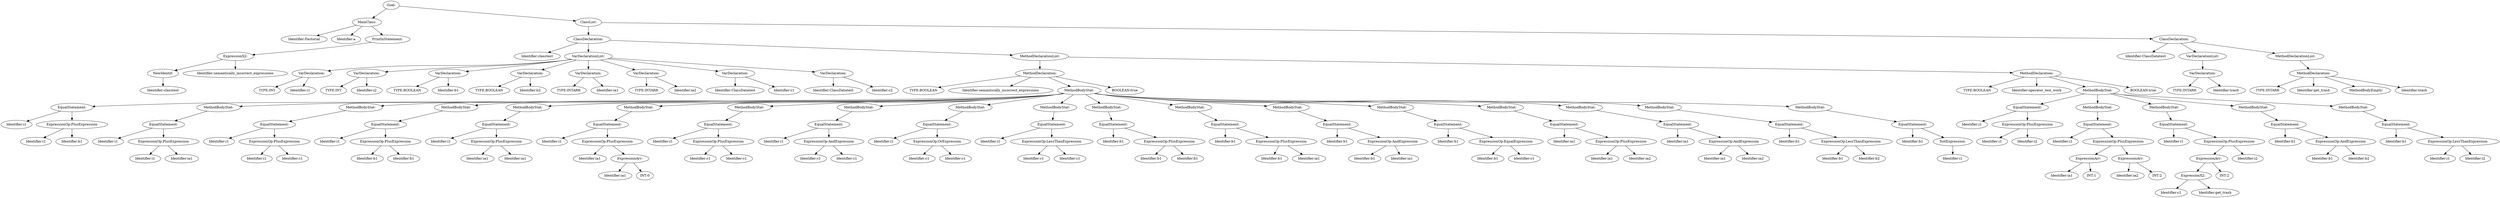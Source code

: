 digraph {
n0 [label="Goal:"];
n1 [label="MainClass:"];
n2 [label="Identifier:Factorial"];
n1 -> n2
n3 [label="Identifier:a"];
n1 -> n3
n4 [label="PrintlnStatement:"];
n5 [label="ExpressionX2:"];
n6 [label="NewIdentif:"];
n7 [label="Identifier:classtest"];
n6 -> n7
n5 -> n6
n8 [label="Identifier:semantically_incorrect_expressions"];
n5 -> n8
n4 -> n5
n1 -> n4
n0 -> n1
n9 [label="ClassList:"];
n10 [label="ClassDeclaration:"];
n11 [label="Identifier:classtest"];
n10 -> n11
n12 [label="VarDeclarationList:"];
n13 [label="VarDeclaration:"];
n14 [label="TYPE:INT"];
n13 -> n14
n15 [label="Identifier:i1"];
n13 -> n15
n12 -> n13
n16 [label="VarDeclaration:"];
n17 [label="TYPE:INT"];
n16 -> n17
n18 [label="Identifier:i2"];
n16 -> n18
n12 -> n16
n19 [label="VarDeclaration:"];
n20 [label="TYPE:BOOLEAN"];
n19 -> n20
n21 [label="Identifier:b1"];
n19 -> n21
n12 -> n19
n22 [label="VarDeclaration:"];
n23 [label="TYPE:BOOLEAN"];
n22 -> n23
n24 [label="Identifier:b2"];
n22 -> n24
n12 -> n22
n25 [label="VarDeclaration:"];
n26 [label="TYPE:INTARR"];
n25 -> n26
n27 [label="Identifier:ia1"];
n25 -> n27
n12 -> n25
n28 [label="VarDeclaration:"];
n29 [label="TYPE:INTARR"];
n28 -> n29
n30 [label="Identifier:ia2"];
n28 -> n30
n12 -> n28
n31 [label="VarDeclaration:"];
n32 [label="Identifier:ClassDatatest"];
n31 -> n32
n33 [label="Identifier:c1"];
n31 -> n33
n12 -> n31
n34 [label="VarDeclaration:"];
n35 [label="Identifier:ClassDatatest"];
n34 -> n35
n36 [label="Identifier:c2"];
n34 -> n36
n12 -> n34
n10 -> n12
n37 [label="MethodDeclarationList:"];
n38 [label="MethodDeclaration:"];
n39 [label="TYPE:BOOLEAN"];
n38 -> n39
n40 [label="Identifier:semantically_incorrect_expressions"];
n38 -> n40
n41 [label="MethodBodyStat:"];
n42 [label="EqualStatement:"];
n43 [label="Identifier:i1"];
n42 -> n43
n44 [label="ExpressionOp:PlusExpression"];
n45 [label="Identifier:i1"];
n44 -> n45
n46 [label="Identifier:b1"];
n44 -> n46
n42 -> n44
n41 -> n42
n47 [label="MethodBodyStat:"];
n48 [label="EqualStatement:"];
n49 [label="Identifier:i1"];
n48 -> n49
n50 [label="ExpressionOp:PlusExpression"];
n51 [label="Identifier:i1"];
n50 -> n51
n52 [label="Identifier:ia1"];
n50 -> n52
n48 -> n50
n47 -> n48
n41 -> n47
n53 [label="MethodBodyStat:"];
n54 [label="EqualStatement:"];
n55 [label="Identifier:i1"];
n54 -> n55
n56 [label="ExpressionOp:PlusExpression"];
n57 [label="Identifier:i1"];
n56 -> n57
n58 [label="Identifier:c1"];
n56 -> n58
n54 -> n56
n53 -> n54
n41 -> n53
n59 [label="MethodBodyStat:"];
n60 [label="EqualStatement:"];
n61 [label="Identifier:i1"];
n60 -> n61
n62 [label="ExpressionOp:PlusExpression"];
n63 [label="Identifier:b1"];
n62 -> n63
n64 [label="Identifier:b1"];
n62 -> n64
n60 -> n62
n59 -> n60
n41 -> n59
n65 [label="MethodBodyStat:"];
n66 [label="EqualStatement:"];
n67 [label="Identifier:i1"];
n66 -> n67
n68 [label="ExpressionOp:PlusExpression"];
n69 [label="Identifier:ia1"];
n68 -> n69
n70 [label="Identifier:ia1"];
n68 -> n70
n66 -> n68
n65 -> n66
n41 -> n65
n71 [label="MethodBodyStat:"];
n72 [label="EqualStatement:"];
n73 [label="Identifier:i1"];
n72 -> n73
n74 [label="ExpressionOp:PlusExpression"];
n75 [label="Identifier:ia1"];
n74 -> n75
n76 [label="ExpressionArr:"];
n77 [label="Identifier:ia1"];
n76 -> n77
n78 [label="INT:0"];
n76 -> n78
n74 -> n76
n72 -> n74
n71 -> n72
n41 -> n71
n79 [label="MethodBodyStat:"];
n80 [label="EqualStatement:"];
n81 [label="Identifier:i1"];
n80 -> n81
n82 [label="ExpressionOp:PlusExpression"];
n83 [label="Identifier:c1"];
n82 -> n83
n84 [label="Identifier:c1"];
n82 -> n84
n80 -> n82
n79 -> n80
n41 -> n79
n85 [label="MethodBodyStat:"];
n86 [label="EqualStatement:"];
n87 [label="Identifier:i1"];
n86 -> n87
n88 [label="ExpressionOp:AndExpression"];
n89 [label="Identifier:c1"];
n88 -> n89
n90 [label="Identifier:c1"];
n88 -> n90
n86 -> n88
n85 -> n86
n41 -> n85
n91 [label="MethodBodyStat:"];
n92 [label="EqualStatement:"];
n93 [label="Identifier:i1"];
n92 -> n93
n94 [label="ExpressionOp:OrExpression"];
n95 [label="Identifier:c1"];
n94 -> n95
n96 [label="Identifier:c1"];
n94 -> n96
n92 -> n94
n91 -> n92
n41 -> n91
n97 [label="MethodBodyStat:"];
n98 [label="EqualStatement:"];
n99 [label="Identifier:i1"];
n98 -> n99
n100 [label="ExpressionOp:LessThanExpression"];
n101 [label="Identifier:c1"];
n100 -> n101
n102 [label="Identifier:c1"];
n100 -> n102
n98 -> n100
n97 -> n98
n41 -> n97
n103 [label="MethodBodyStat:"];
n104 [label="EqualStatement:"];
n105 [label="Identifier:b1"];
n104 -> n105
n106 [label="ExpressionOp:PlusExpression"];
n107 [label="Identifier:b1"];
n106 -> n107
n108 [label="Identifier:b1"];
n106 -> n108
n104 -> n106
n103 -> n104
n41 -> n103
n109 [label="MethodBodyStat:"];
n110 [label="EqualStatement:"];
n111 [label="Identifier:b1"];
n110 -> n111
n112 [label="ExpressionOp:PlusExpression"];
n113 [label="Identifier:b1"];
n112 -> n113
n114 [label="Identifier:ia1"];
n112 -> n114
n110 -> n112
n109 -> n110
n41 -> n109
n115 [label="MethodBodyStat:"];
n116 [label="EqualStatement:"];
n117 [label="Identifier:b1"];
n116 -> n117
n118 [label="ExpressionOp:AndExpression"];
n119 [label="Identifier:b1"];
n118 -> n119
n120 [label="Identifier:ia1"];
n118 -> n120
n116 -> n118
n115 -> n116
n41 -> n115
n121 [label="MethodBodyStat:"];
n122 [label="EqualStatement:"];
n123 [label="Identifier:b1"];
n122 -> n123
n124 [label="ExpressionOp:EqualExpression"];
n125 [label="Identifier:b1"];
n124 -> n125
n126 [label="Identifier:c1"];
n124 -> n126
n122 -> n124
n121 -> n122
n41 -> n121
n127 [label="MethodBodyStat:"];
n128 [label="EqualStatement:"];
n129 [label="Identifier:ia1"];
n128 -> n129
n130 [label="ExpressionOp:PlusExpression"];
n131 [label="Identifier:ia1"];
n130 -> n131
n132 [label="Identifier:ia2"];
n130 -> n132
n128 -> n130
n127 -> n128
n41 -> n127
n133 [label="MethodBodyStat:"];
n134 [label="EqualStatement:"];
n135 [label="Identifier:ia1"];
n134 -> n135
n136 [label="ExpressionOp:AndExpression"];
n137 [label="Identifier:ia1"];
n136 -> n137
n138 [label="Identifier:ia2"];
n136 -> n138
n134 -> n136
n133 -> n134
n41 -> n133
n139 [label="MethodBodyStat:"];
n140 [label="EqualStatement:"];
n141 [label="Identifier:b1"];
n140 -> n141
n142 [label="ExpressionOp:LessThanExpression"];
n143 [label="Identifier:b1"];
n142 -> n143
n144 [label="Identifier:b2"];
n142 -> n144
n140 -> n142
n139 -> n140
n41 -> n139
n145 [label="MethodBodyStat:"];
n146 [label="EqualStatement:"];
n147 [label="Identifier:b1"];
n146 -> n147
n148 [label="NotExpression:"];
n149 [label="Identifier:i1"];
n148 -> n149
n146 -> n148
n145 -> n146
n41 -> n145
n38 -> n41
n150 [label="BOOLEAN:true"];
n38 -> n150
n37 -> n38
n151 [label="MethodDeclaration:"];
n152 [label="TYPE:BOOLEAN"];
n151 -> n152
n153 [label="Identifier:operator_test_work"];
n151 -> n153
n154 [label="MethodBodyStat:"];
n155 [label="EqualStatement:"];
n156 [label="Identifier:i1"];
n155 -> n156
n157 [label="ExpressionOp:PlusExpression"];
n158 [label="Identifier:i1"];
n157 -> n158
n159 [label="Identifier:i2"];
n157 -> n159
n155 -> n157
n154 -> n155
n160 [label="MethodBodyStat:"];
n161 [label="EqualStatement:"];
n162 [label="Identifier:i1"];
n161 -> n162
n163 [label="ExpressionOp:PlusExpression"];
n164 [label="ExpressionArr:"];
n165 [label="Identifier:ia1"];
n164 -> n165
n166 [label="INT:1"];
n164 -> n166
n163 -> n164
n167 [label="ExpressionArr:"];
n168 [label="Identifier:ia2"];
n167 -> n168
n169 [label="INT:2"];
n167 -> n169
n163 -> n167
n161 -> n163
n160 -> n161
n154 -> n160
n170 [label="MethodBodyStat:"];
n171 [label="EqualStatement:"];
n172 [label="Identifier:i1"];
n171 -> n172
n173 [label="ExpressionOp:PlusExpression"];
n174 [label="ExpressionArr:"];
n175 [label="ExpressionX2:"];
n176 [label="Identifier:c1"];
n175 -> n176
n177 [label="Identifier:get_trash"];
n175 -> n177
n174 -> n175
n178 [label="INT:2"];
n174 -> n178
n173 -> n174
n179 [label="Identifier:i2"];
n173 -> n179
n171 -> n173
n170 -> n171
n154 -> n170
n180 [label="MethodBodyStat:"];
n181 [label="EqualStatement:"];
n182 [label="Identifier:b1"];
n181 -> n182
n183 [label="ExpressionOp:AndExpression"];
n184 [label="Identifier:b1"];
n183 -> n184
n185 [label="Identifier:b2"];
n183 -> n185
n181 -> n183
n180 -> n181
n154 -> n180
n186 [label="MethodBodyStat:"];
n187 [label="EqualStatement:"];
n188 [label="Identifier:b1"];
n187 -> n188
n189 [label="ExpressionOp:LessThanExpression"];
n190 [label="Identifier:i1"];
n189 -> n190
n191 [label="Identifier:i2"];
n189 -> n191
n187 -> n189
n186 -> n187
n154 -> n186
n151 -> n154
n192 [label="BOOLEAN:true"];
n151 -> n192
n37 -> n151
n10 -> n37
n9 -> n10
n193 [label="ClassDeclaration:"];
n194 [label="Identifier:ClassDatatest"];
n193 -> n194
n195 [label="VarDeclarationList:"];
n196 [label="VarDeclaration:"];
n197 [label="TYPE:INTARR"];
n196 -> n197
n198 [label="Identifier:trash"];
n196 -> n198
n195 -> n196
n193 -> n195
n199 [label="MethodDeclarationList:"];
n200 [label="MethodDeclaration:"];
n201 [label="TYPE:INTARR"];
n200 -> n201
n202 [label="Identifier:get_trash"];
n200 -> n202
n203 [label="MethodBodyEmpty:"];
n200 -> n203
n204 [label="Identifier:trash"];
n200 -> n204
n199 -> n200
n193 -> n199
n9 -> n193
n0 -> n9
}
